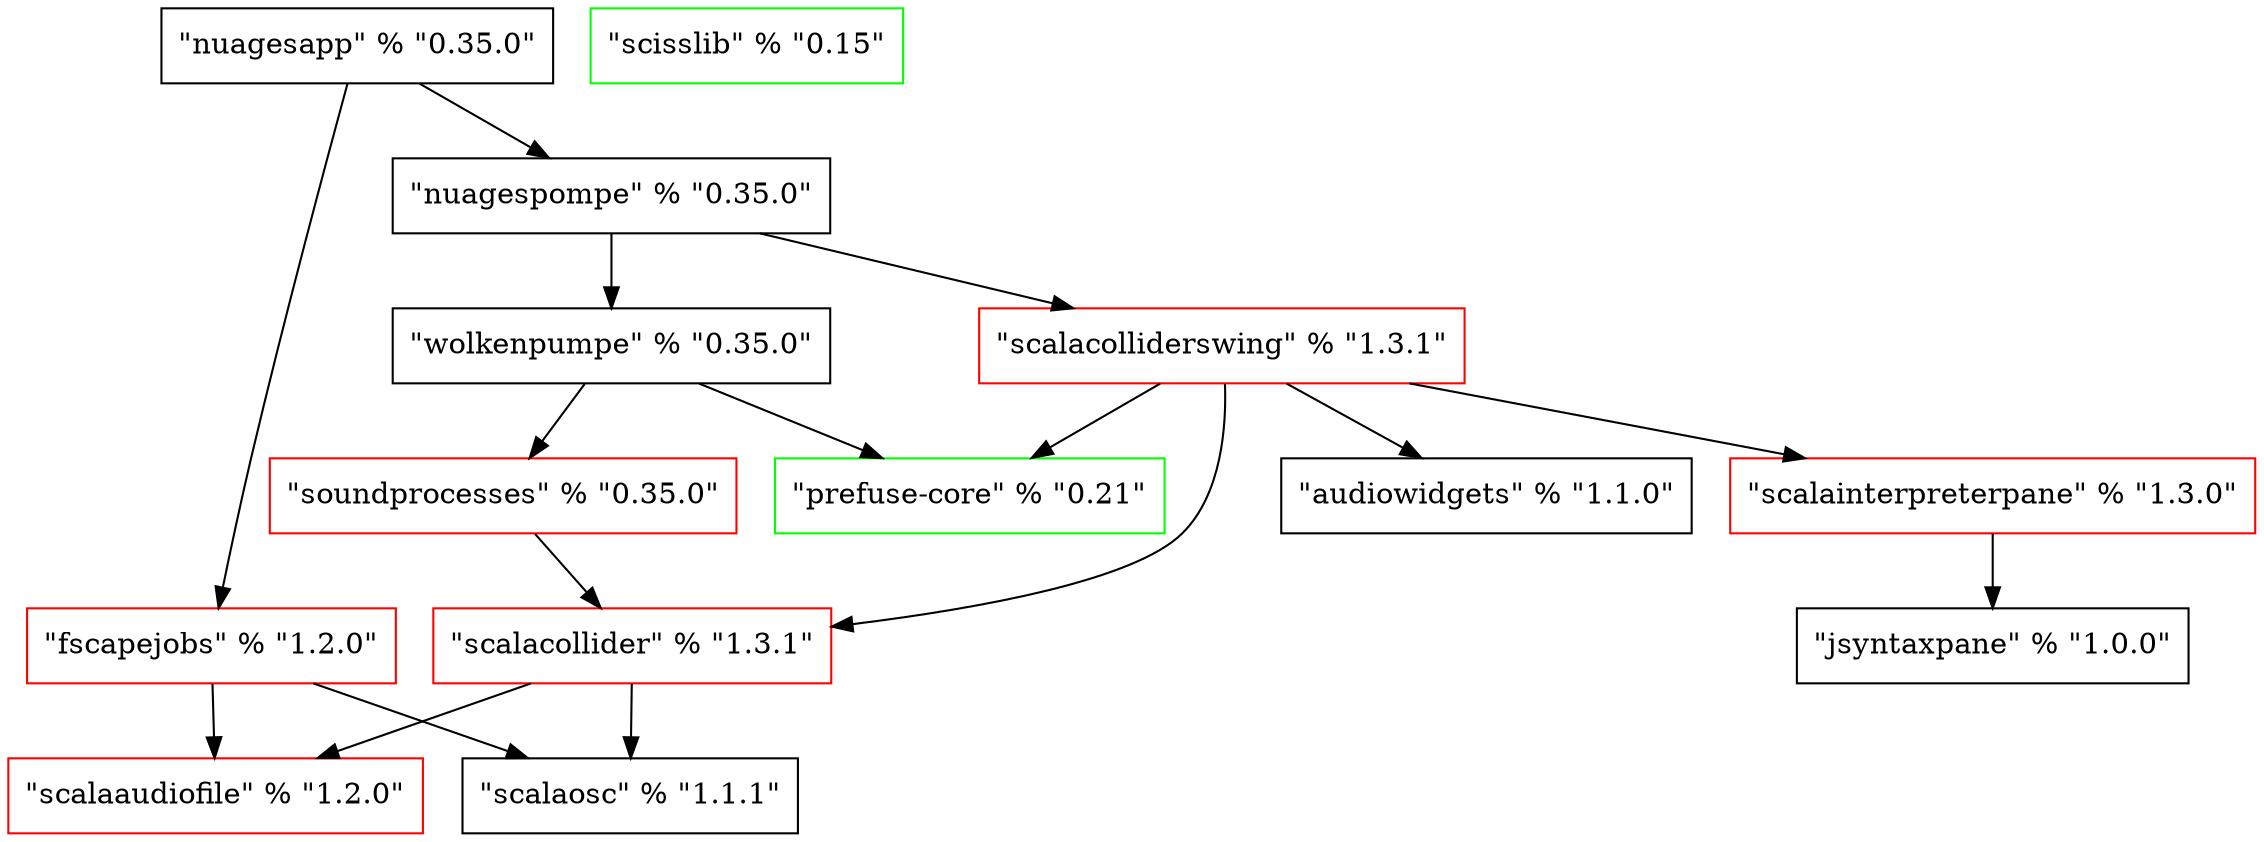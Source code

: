 digraph G {
	AudioWidgets [label="\"audiowidgets\" % \"1.1.0\"", shape=box];
	FScapeJobs [label="\"fscapejobs\" % \"1.2.0\"", shape=box, color=red];
	JSyntaxPane [label="\"jsyntaxpane\" % \"1.0.0\"", shape=box];
	NuagesApp [label="\"nuagesapp\" % \"0.35.0\"", shape=Box];
	NuagesPompe [label="\"nuagespompe\" % \"0.35.0\"", shape=Box];
	PrefuseCore [label="\"prefuse-core\" % \"0.21\"", shape=Box, color=green];
	ScalaAudioFile [label="\"scalaaudiofile\" % \"1.2.0\"", shape=Box, color=red];
	ScalaCollider [label="\"scalacollider\" % \"1.3.1\"", shape=Box, color=red];
	ScalaColliderSwing [label="\"scalacolliderswing\" % \"1.3.1\"", shape=Box, color=red];
	ScalaInterpreterPane [label="\"scalainterpreterpane\" % \"1.3.0\"", shape=Box, color=red];
	ScalaOSC [label="\"scalaosc\" % \"1.1.1\"", shape=Box];
	ScissLib [label="\"scisslib\" % \"0.15\"", shape=Box, color=green];
	SoundProcesses [label="\"soundprocesses\" % \"0.35.0\"", shape=Box, color=red];
	Wolkenpumpe [label="\"wolkenpumpe\" % \"0.35.0\"", shape=Box];

	FScapeJobs -> ScalaAudioFile;	
	FScapeJobs -> ScalaOSC;
	NuagesApp -> FScapeJobs;
	NuagesApp -> NuagesPompe;
	NuagesPompe -> ScalaColliderSwing;
	NuagesPompe -> Wolkenpumpe;
	ScalaCollider -> ScalaAudioFile;
	ScalaCollider -> ScalaOSC;
	ScalaColliderSwing -> AudioWidgets;
	ScalaColliderSwing -> PrefuseCore;
	ScalaColliderSwing -> ScalaCollider;
	ScalaColliderSwing -> ScalaInterpreterPane;
	ScalaInterpreterPane -> JSyntaxPane;
	SoundProcesses -> ScalaCollider;
	Wolkenpumpe -> PrefuseCore;
	Wolkenpumpe -> SoundProcesses;
}

